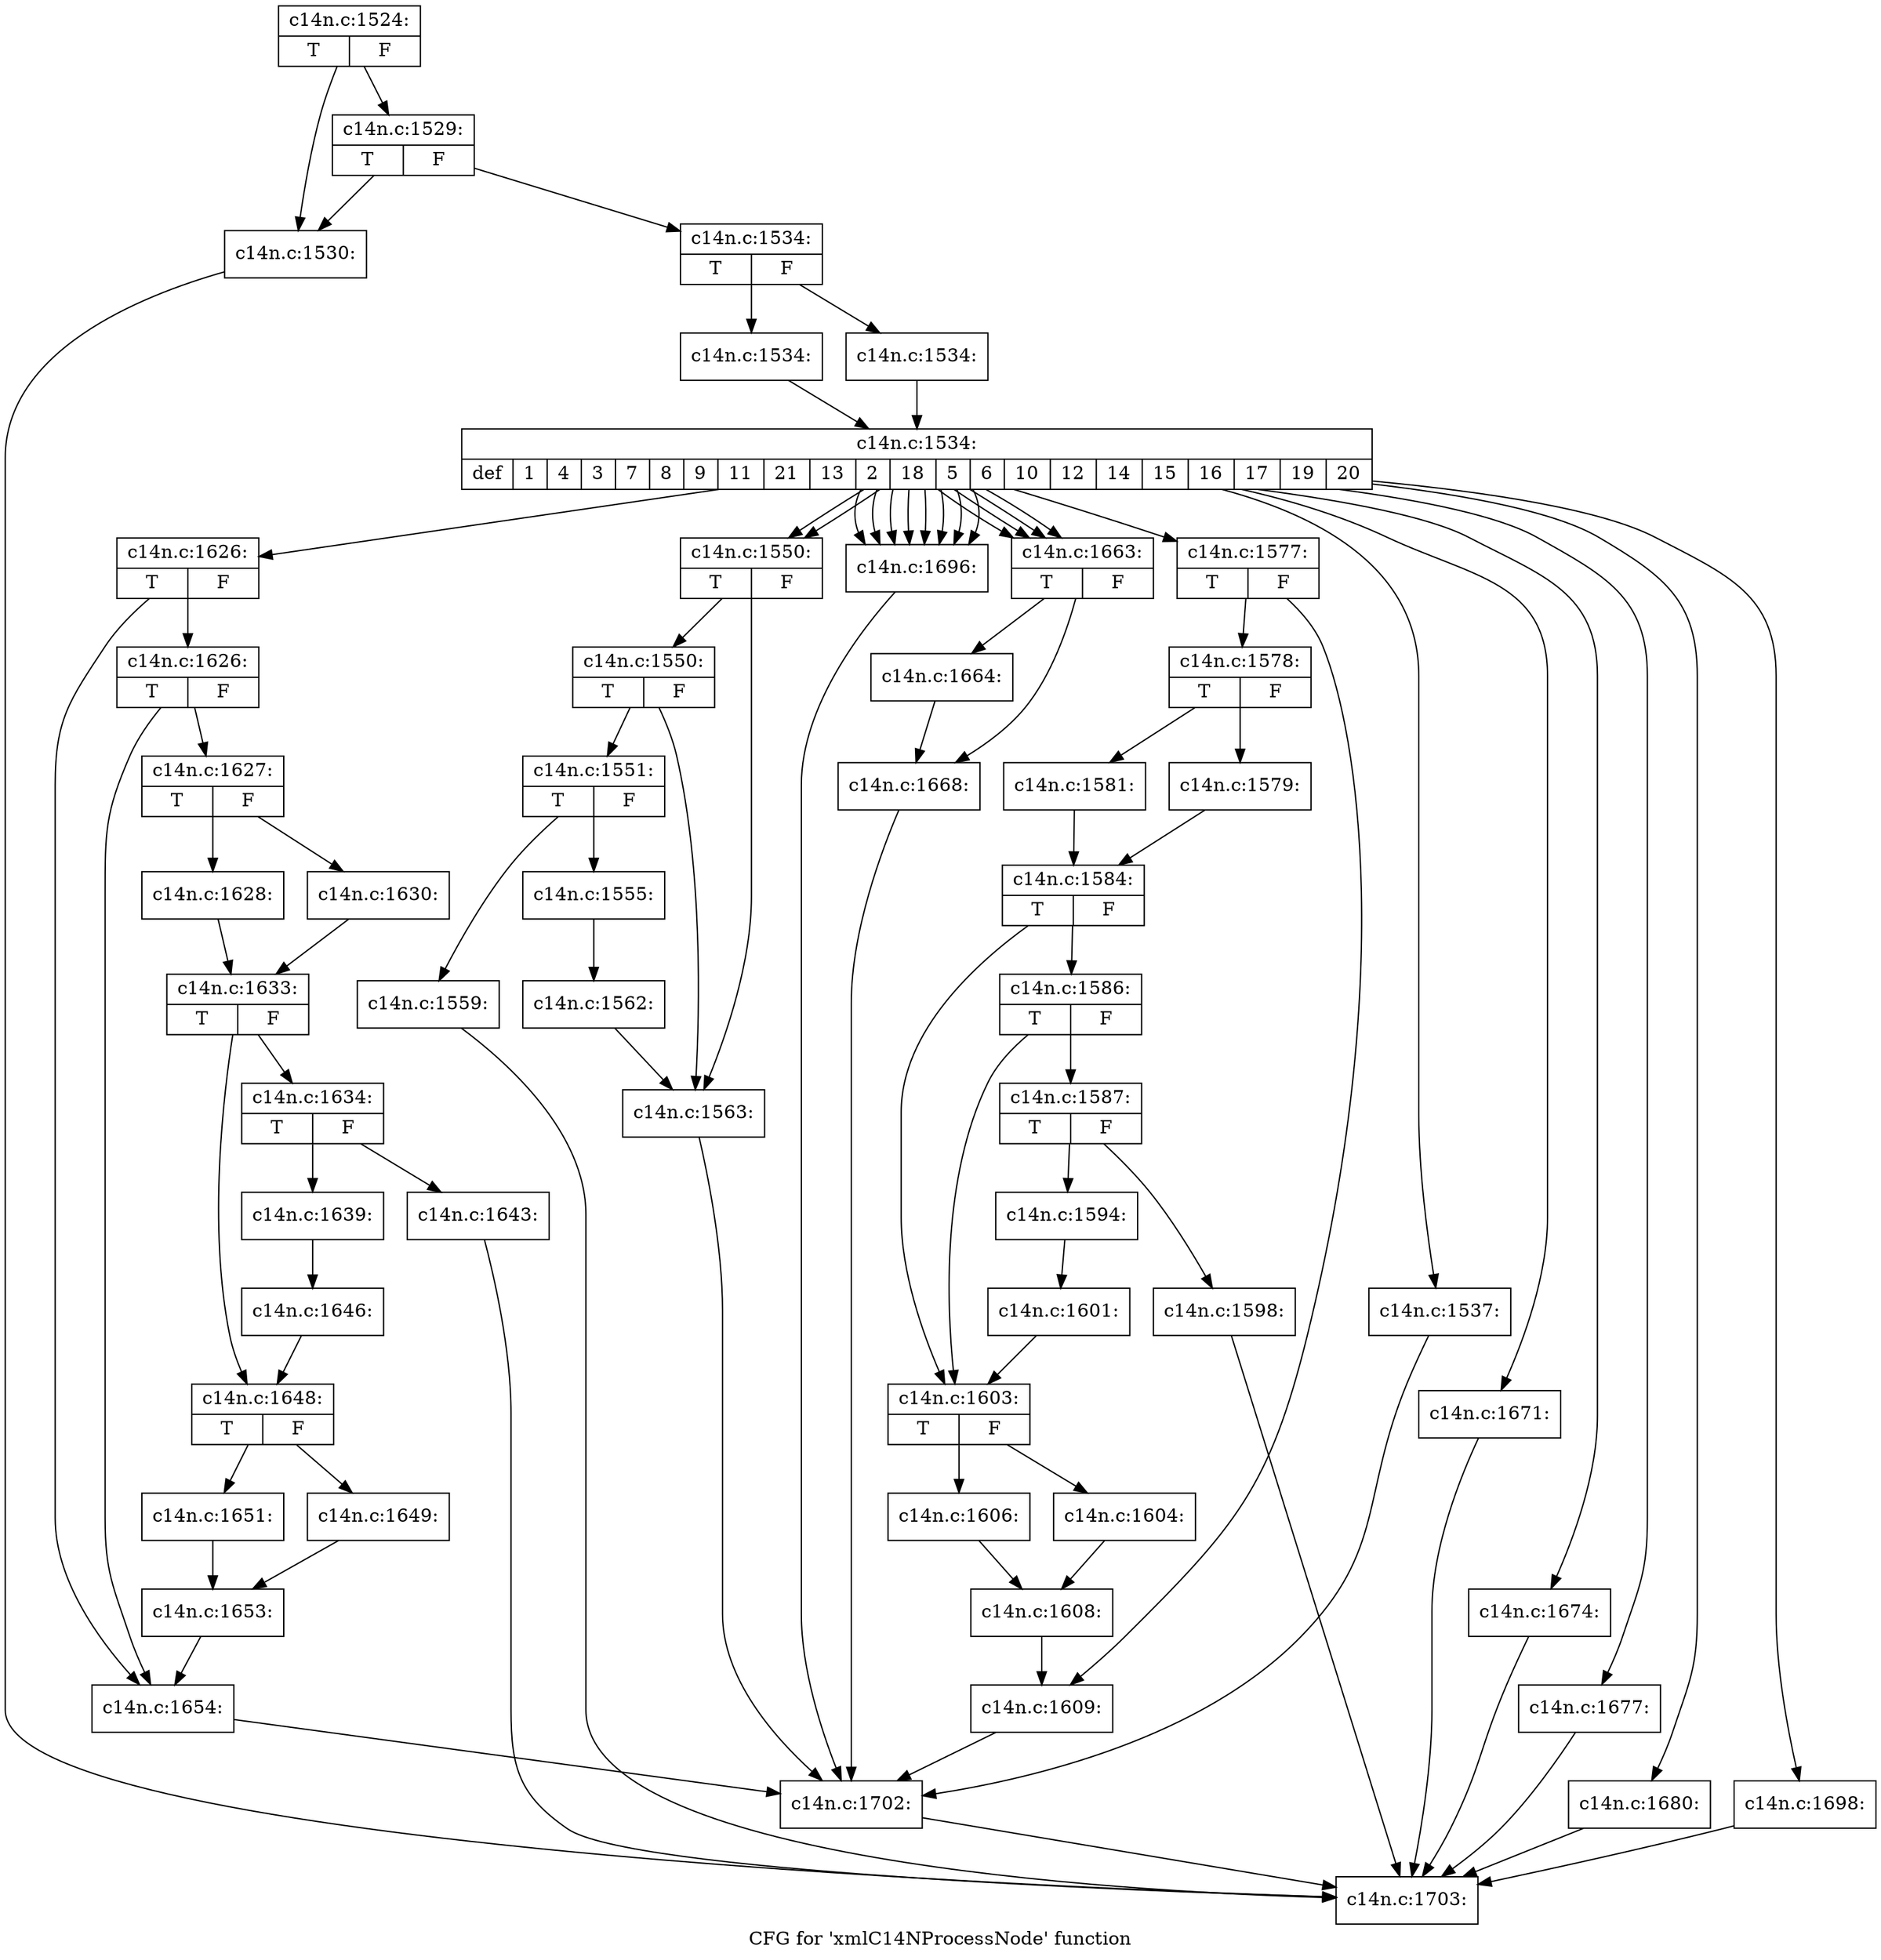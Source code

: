 digraph "CFG for 'xmlC14NProcessNode' function" {
	label="CFG for 'xmlC14NProcessNode' function";

	Node0x4aace60 [shape=record,label="{c14n.c:1524:|{<s0>T|<s1>F}}"];
	Node0x4aace60 -> Node0x4aaf3a0;
	Node0x4aace60 -> Node0x4aaf440;
	Node0x4aaf440 [shape=record,label="{c14n.c:1529:|{<s0>T|<s1>F}}"];
	Node0x4aaf440 -> Node0x4aaf3a0;
	Node0x4aaf440 -> Node0x4aaf3f0;
	Node0x4aaf3a0 [shape=record,label="{c14n.c:1530:}"];
	Node0x4aaf3a0 -> Node0x4a41740;
	Node0x4aaf3f0 [shape=record,label="{c14n.c:1534:|{<s0>T|<s1>F}}"];
	Node0x4aaf3f0 -> Node0x4ab0190;
	Node0x4aaf3f0 -> Node0x4ab01e0;
	Node0x4ab0190 [shape=record,label="{c14n.c:1534:}"];
	Node0x4ab0190 -> Node0x4ab0230;
	Node0x4ab01e0 [shape=record,label="{c14n.c:1534:}"];
	Node0x4ab01e0 -> Node0x4ab0230;
	Node0x4ab0230 [shape=record,label="{c14n.c:1534:|{<s0>def|<s1>1|<s2>4|<s3>3|<s4>7|<s5>8|<s6>9|<s7>11|<s8>21|<s9>13|<s10>2|<s11>18|<s12>5|<s13>6|<s14>10|<s15>12|<s16>14|<s17>15|<s18>16|<s19>17|<s20>19|<s21>20}}"];
	Node0x4ab0230 -> Node0x4ab0e90;
	Node0x4ab0230 -> Node0x4ab11d0;
	Node0x4ab0230 -> Node0x4ab1b80;
	Node0x4ab0230 -> Node0x4ab1b80;
	Node0x4ab0230 -> Node0x4ab3580;
	Node0x4ab0230 -> Node0x4aba890;
	Node0x4ab0230 -> Node0x4abea60;
	Node0x4ab0230 -> Node0x4abea60;
	Node0x4ab0230 -> Node0x4abea60;
	Node0x4ab0230 -> Node0x4abea60;
	Node0x4ab0230 -> Node0x4abfa10;
	Node0x4ab0230 -> Node0x4ab2c80;
	Node0x4ab0230 -> Node0x4ab0f40;
	Node0x4ab0230 -> Node0x4ac0260;
	Node0x4ab0230 -> Node0x4ac12b0;
	Node0x4ab0230 -> Node0x4ac12b0;
	Node0x4ab0230 -> Node0x4ac12b0;
	Node0x4ab0230 -> Node0x4ac12b0;
	Node0x4ab0230 -> Node0x4ac12b0;
	Node0x4ab0230 -> Node0x4ac12b0;
	Node0x4ab0230 -> Node0x4ac12b0;
	Node0x4ab0230 -> Node0x4ac12b0;
	Node0x4ab11d0 [shape=record,label="{c14n.c:1537:}"];
	Node0x4ab11d0 -> Node0x4ab0c80;
	Node0x4ab1b80 [shape=record,label="{c14n.c:1550:|{<s0>T|<s1>F}}"];
	Node0x4ab1b80 -> Node0x4ab2100;
	Node0x4ab1b80 -> Node0x4ab1e60;
	Node0x4ab2100 [shape=record,label="{c14n.c:1550:|{<s0>T|<s1>F}}"];
	Node0x4ab2100 -> Node0x4ab1eb0;
	Node0x4ab2100 -> Node0x4ab1e60;
	Node0x4ab1eb0 [shape=record,label="{c14n.c:1551:|{<s0>T|<s1>F}}"];
	Node0x4ab1eb0 -> Node0x4ab2eb0;
	Node0x4ab1eb0 -> Node0x4ab30f0;
	Node0x4ab2eb0 [shape=record,label="{c14n.c:1555:}"];
	Node0x4ab2eb0 -> Node0x4ab30a0;
	Node0x4ab30f0 [shape=record,label="{c14n.c:1559:}"];
	Node0x4ab30f0 -> Node0x4a41740;
	Node0x4ab30a0 [shape=record,label="{c14n.c:1562:}"];
	Node0x4ab30a0 -> Node0x4ab1e60;
	Node0x4ab1e60 [shape=record,label="{c14n.c:1563:}"];
	Node0x4ab1e60 -> Node0x4ab0c80;
	Node0x4ab3580 [shape=record,label="{c14n.c:1577:|{<s0>T|<s1>F}}"];
	Node0x4ab3580 -> Node0x4ab1a50;
	Node0x4ab3580 -> Node0x4ab1aa0;
	Node0x4ab1a50 [shape=record,label="{c14n.c:1578:|{<s0>T|<s1>F}}"];
	Node0x4ab1a50 -> Node0x4a93780;
	Node0x4ab1a50 -> Node0x4a93820;
	Node0x4a93780 [shape=record,label="{c14n.c:1579:}"];
	Node0x4a93780 -> Node0x4a937d0;
	Node0x4a93820 [shape=record,label="{c14n.c:1581:}"];
	Node0x4a93820 -> Node0x4a937d0;
	Node0x4a937d0 [shape=record,label="{c14n.c:1584:|{<s0>T|<s1>F}}"];
	Node0x4a937d0 -> Node0x4a94df0;
	Node0x4a937d0 -> Node0x4a94da0;
	Node0x4a94df0 [shape=record,label="{c14n.c:1586:|{<s0>T|<s1>F}}"];
	Node0x4a94df0 -> Node0x4a94d50;
	Node0x4a94df0 -> Node0x4a94da0;
	Node0x4a94d50 [shape=record,label="{c14n.c:1587:|{<s0>T|<s1>F}}"];
	Node0x4a94d50 -> Node0x4ab88b0;
	Node0x4a94d50 -> Node0x4ab8950;
	Node0x4ab88b0 [shape=record,label="{c14n.c:1594:}"];
	Node0x4ab88b0 -> Node0x4ab8900;
	Node0x4ab8950 [shape=record,label="{c14n.c:1598:}"];
	Node0x4ab8950 -> Node0x4a41740;
	Node0x4ab8900 [shape=record,label="{c14n.c:1601:}"];
	Node0x4ab8900 -> Node0x4a94da0;
	Node0x4a94da0 [shape=record,label="{c14n.c:1603:|{<s0>T|<s1>F}}"];
	Node0x4a94da0 -> Node0x4ab9890;
	Node0x4a94da0 -> Node0x4ab9930;
	Node0x4ab9890 [shape=record,label="{c14n.c:1604:}"];
	Node0x4ab9890 -> Node0x4ab98e0;
	Node0x4ab9930 [shape=record,label="{c14n.c:1606:}"];
	Node0x4ab9930 -> Node0x4ab98e0;
	Node0x4ab98e0 [shape=record,label="{c14n.c:1608:}"];
	Node0x4ab98e0 -> Node0x4ab1aa0;
	Node0x4ab1aa0 [shape=record,label="{c14n.c:1609:}"];
	Node0x4ab1aa0 -> Node0x4ab0c80;
	Node0x4aba890 [shape=record,label="{c14n.c:1626:|{<s0>T|<s1>F}}"];
	Node0x4aba890 -> Node0x4abaa20;
	Node0x4aba890 -> Node0x4aba9d0;
	Node0x4abaa20 [shape=record,label="{c14n.c:1626:|{<s0>T|<s1>F}}"];
	Node0x4abaa20 -> Node0x4aba980;
	Node0x4abaa20 -> Node0x4aba9d0;
	Node0x4aba980 [shape=record,label="{c14n.c:1627:|{<s0>T|<s1>F}}"];
	Node0x4aba980 -> Node0x4abb020;
	Node0x4aba980 -> Node0x4abb0c0;
	Node0x4abb020 [shape=record,label="{c14n.c:1628:}"];
	Node0x4abb020 -> Node0x4abb070;
	Node0x4abb0c0 [shape=record,label="{c14n.c:1630:}"];
	Node0x4abb0c0 -> Node0x4abb070;
	Node0x4abb070 [shape=record,label="{c14n.c:1633:|{<s0>T|<s1>F}}"];
	Node0x4abb070 -> Node0x4abbf70;
	Node0x4abb070 -> Node0x4abbfc0;
	Node0x4abbf70 [shape=record,label="{c14n.c:1634:|{<s0>T|<s1>F}}"];
	Node0x4abbf70 -> Node0x4abca30;
	Node0x4abbf70 -> Node0x4abcad0;
	Node0x4abca30 [shape=record,label="{c14n.c:1639:}"];
	Node0x4abca30 -> Node0x4abca80;
	Node0x4abcad0 [shape=record,label="{c14n.c:1643:}"];
	Node0x4abcad0 -> Node0x4a41740;
	Node0x4abca80 [shape=record,label="{c14n.c:1646:}"];
	Node0x4abca80 -> Node0x4abbfc0;
	Node0x4abbfc0 [shape=record,label="{c14n.c:1648:|{<s0>T|<s1>F}}"];
	Node0x4abbfc0 -> Node0x4abd9f0;
	Node0x4abbfc0 -> Node0x4abda90;
	Node0x4abd9f0 [shape=record,label="{c14n.c:1649:}"];
	Node0x4abd9f0 -> Node0x4abda40;
	Node0x4abda90 [shape=record,label="{c14n.c:1651:}"];
	Node0x4abda90 -> Node0x4abda40;
	Node0x4abda40 [shape=record,label="{c14n.c:1653:}"];
	Node0x4abda40 -> Node0x4aba9d0;
	Node0x4aba9d0 [shape=record,label="{c14n.c:1654:}"];
	Node0x4aba9d0 -> Node0x4ab0c80;
	Node0x4abea60 [shape=record,label="{c14n.c:1663:|{<s0>T|<s1>F}}"];
	Node0x4abea60 -> Node0x4abebd0;
	Node0x4abea60 -> Node0x4abec20;
	Node0x4abebd0 [shape=record,label="{c14n.c:1664:}"];
	Node0x4abebd0 -> Node0x4abec20;
	Node0x4abec20 [shape=record,label="{c14n.c:1668:}"];
	Node0x4abec20 -> Node0x4ab0c80;
	Node0x4abfa10 [shape=record,label="{c14n.c:1671:}"];
	Node0x4abfa10 -> Node0x4a41740;
	Node0x4ab2c80 [shape=record,label="{c14n.c:1674:}"];
	Node0x4ab2c80 -> Node0x4a41740;
	Node0x4ab0f40 [shape=record,label="{c14n.c:1677:}"];
	Node0x4ab0f40 -> Node0x4a41740;
	Node0x4ac0260 [shape=record,label="{c14n.c:1680:}"];
	Node0x4ac0260 -> Node0x4a41740;
	Node0x4ac12b0 [shape=record,label="{c14n.c:1696:}"];
	Node0x4ac12b0 -> Node0x4ab0c80;
	Node0x4ab0e90 [shape=record,label="{c14n.c:1698:}"];
	Node0x4ab0e90 -> Node0x4a41740;
	Node0x4ab0c80 [shape=record,label="{c14n.c:1702:}"];
	Node0x4ab0c80 -> Node0x4a41740;
	Node0x4a41740 [shape=record,label="{c14n.c:1703:}"];
}

